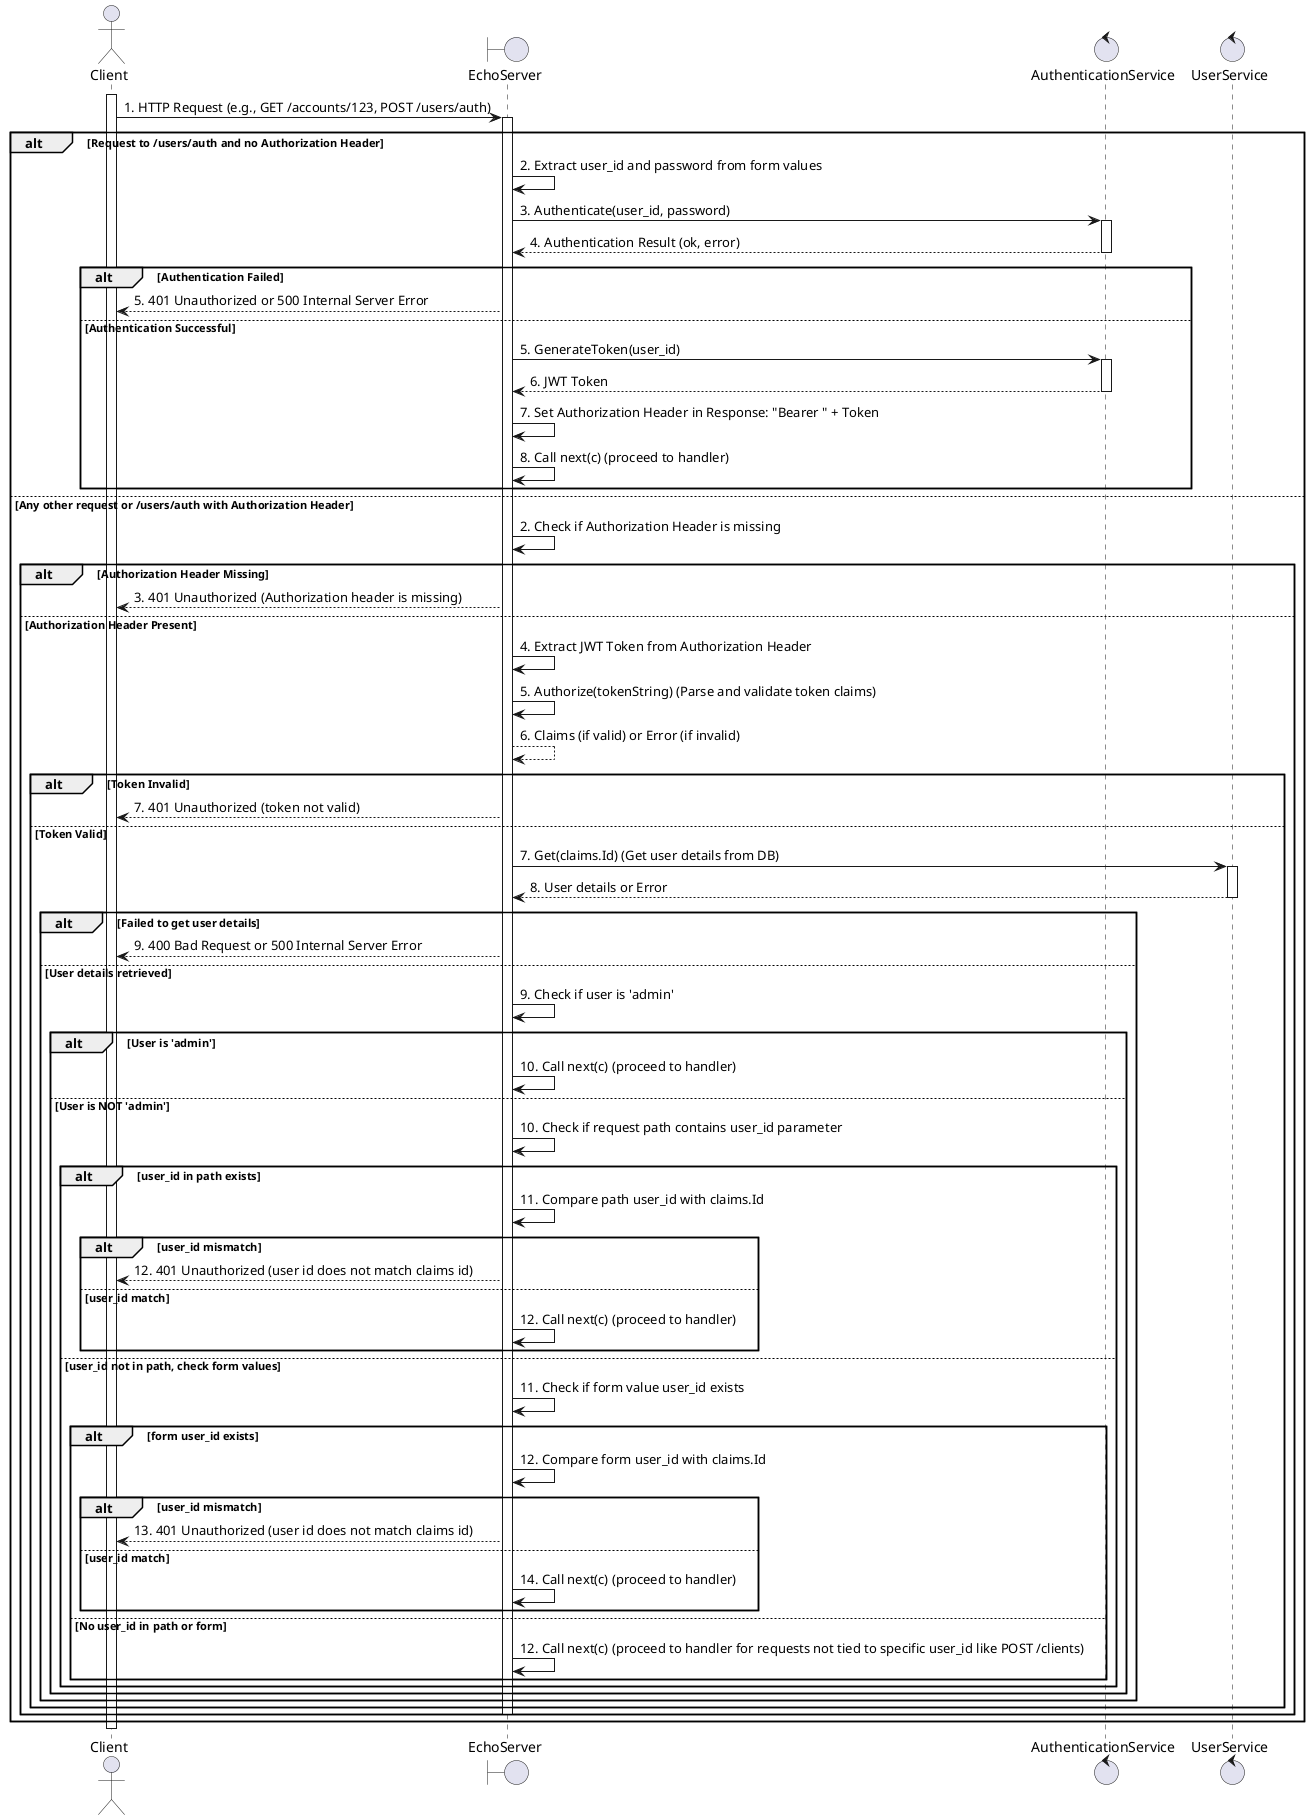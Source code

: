 @startuml
actor Client
boundary EchoServer
control AuthenticationService
control UserService

activate Client
Client -> EchoServer: 1. HTTP Request (e.g., GET /accounts/123, POST /users/auth)
activate EchoServer
alt Request to /users/auth and no Authorization Header
    
    EchoServer -> EchoServer: 2. Extract user_id and password from form values
    EchoServer -> AuthenticationService: 3. Authenticate(user_id, password)
    activate AuthenticationService
    AuthenticationService --> EchoServer: 4. Authentication Result (ok, error)
    deactivate AuthenticationService
    alt Authentication Failed
        EchoServer --> Client: 5. 401 Unauthorized or 500 Internal Server Error
    else Authentication Successful
        EchoServer -> AuthenticationService: 5. GenerateToken(user_id)
        activate AuthenticationService
        AuthenticationService --> EchoServer: 6. JWT Token
        deactivate AuthenticationService
        EchoServer -> EchoServer: 7. Set Authorization Header in Response: "Bearer " + Token
        EchoServer -> EchoServer: 8. Call next(c) (proceed to handler)
    end
else Any other request or /users/auth with Authorization Header
    EchoServer -> EchoServer: 2. Check if Authorization Header is missing
    alt Authorization Header Missing
        EchoServer --> Client: 3. 401 Unauthorized (Authorization header is missing)
    else Authorization Header Present
        EchoServer -> EchoServer: 4. Extract JWT Token from Authorization Header
        EchoServer -> EchoServer: 5. Authorize(tokenString) (Parse and validate token claims)
        EchoServer --> EchoServer: 6. Claims (if valid) or Error (if invalid)
        alt Token Invalid
            EchoServer --> Client: 7. 401 Unauthorized (token not valid)
        else Token Valid
            EchoServer -> UserService: 7. Get(claims.Id) (Get user details from DB)
            activate UserService
            UserService --> EchoServer: 8. User details or Error
            deactivate UserService
            alt Failed to get user details
                EchoServer --> Client: 9. 400 Bad Request or 500 Internal Server Error
            else User details retrieved
                EchoServer -> EchoServer: 9. Check if user is 'admin'
                alt User is 'admin'
                    EchoServer -> EchoServer: 10. Call next(c) (proceed to handler)
                else User is NOT 'admin'
                    EchoServer -> EchoServer: 10. Check if request path contains user_id parameter
                    alt user_id in path exists
                        EchoServer -> EchoServer: 11. Compare path user_id with claims.Id
                        alt user_id mismatch
                            EchoServer --> Client: 12. 401 Unauthorized (user id does not match claims id)
                        else user_id match
                            EchoServer -> EchoServer: 12. Call next(c) (proceed to handler)
                        end
                    else user_id not in path, check form values
                        EchoServer -> EchoServer: 11. Check if form value user_id exists
                        alt form user_id exists
                            EchoServer -> EchoServer: 12. Compare form user_id with claims.Id
                            alt user_id mismatch
                                EchoServer --> Client: 13. 401 Unauthorized (user id does not match claims id)
                            else user_id match
                                EchoServer -> EchoServer: 14. Call next(c) (proceed to handler)
                            end
                        else No user_id in path or form
                            EchoServer -> EchoServer: 12. Call next(c) (proceed to handler for requests not tied to specific user_id like POST /clients)
                        end
                    end
                end
            end
        end
    deactivate EchoServer
    end
end
deactivate Client
@enduml